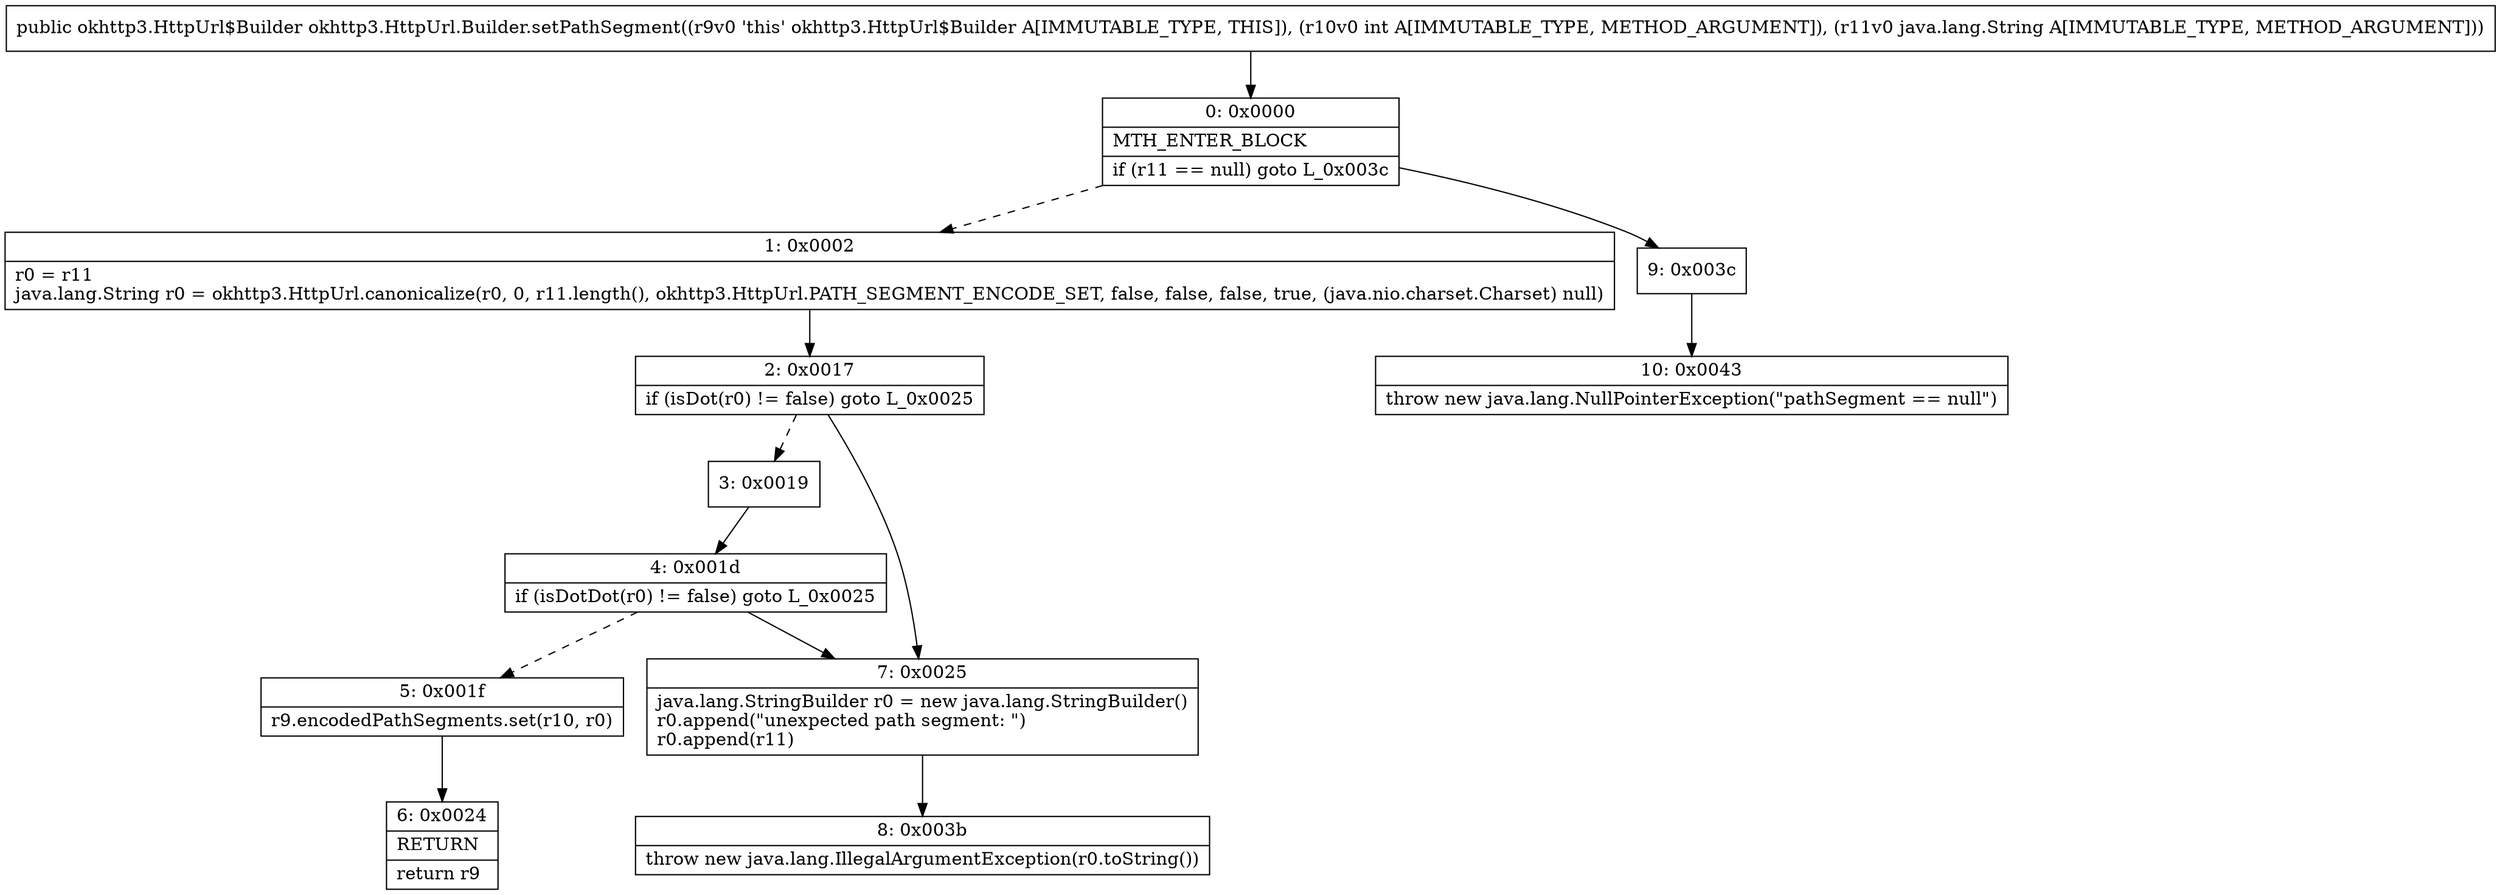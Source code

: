 digraph "CFG forokhttp3.HttpUrl.Builder.setPathSegment(ILjava\/lang\/String;)Lokhttp3\/HttpUrl$Builder;" {
Node_0 [shape=record,label="{0\:\ 0x0000|MTH_ENTER_BLOCK\l|if (r11 == null) goto L_0x003c\l}"];
Node_1 [shape=record,label="{1\:\ 0x0002|r0 = r11\ljava.lang.String r0 = okhttp3.HttpUrl.canonicalize(r0, 0, r11.length(), okhttp3.HttpUrl.PATH_SEGMENT_ENCODE_SET, false, false, false, true, (java.nio.charset.Charset) null)\l}"];
Node_2 [shape=record,label="{2\:\ 0x0017|if (isDot(r0) != false) goto L_0x0025\l}"];
Node_3 [shape=record,label="{3\:\ 0x0019}"];
Node_4 [shape=record,label="{4\:\ 0x001d|if (isDotDot(r0) != false) goto L_0x0025\l}"];
Node_5 [shape=record,label="{5\:\ 0x001f|r9.encodedPathSegments.set(r10, r0)\l}"];
Node_6 [shape=record,label="{6\:\ 0x0024|RETURN\l|return r9\l}"];
Node_7 [shape=record,label="{7\:\ 0x0025|java.lang.StringBuilder r0 = new java.lang.StringBuilder()\lr0.append(\"unexpected path segment: \")\lr0.append(r11)\l}"];
Node_8 [shape=record,label="{8\:\ 0x003b|throw new java.lang.IllegalArgumentException(r0.toString())\l}"];
Node_9 [shape=record,label="{9\:\ 0x003c}"];
Node_10 [shape=record,label="{10\:\ 0x0043|throw new java.lang.NullPointerException(\"pathSegment == null\")\l}"];
MethodNode[shape=record,label="{public okhttp3.HttpUrl$Builder okhttp3.HttpUrl.Builder.setPathSegment((r9v0 'this' okhttp3.HttpUrl$Builder A[IMMUTABLE_TYPE, THIS]), (r10v0 int A[IMMUTABLE_TYPE, METHOD_ARGUMENT]), (r11v0 java.lang.String A[IMMUTABLE_TYPE, METHOD_ARGUMENT])) }"];
MethodNode -> Node_0;
Node_0 -> Node_1[style=dashed];
Node_0 -> Node_9;
Node_1 -> Node_2;
Node_2 -> Node_3[style=dashed];
Node_2 -> Node_7;
Node_3 -> Node_4;
Node_4 -> Node_5[style=dashed];
Node_4 -> Node_7;
Node_5 -> Node_6;
Node_7 -> Node_8;
Node_9 -> Node_10;
}

